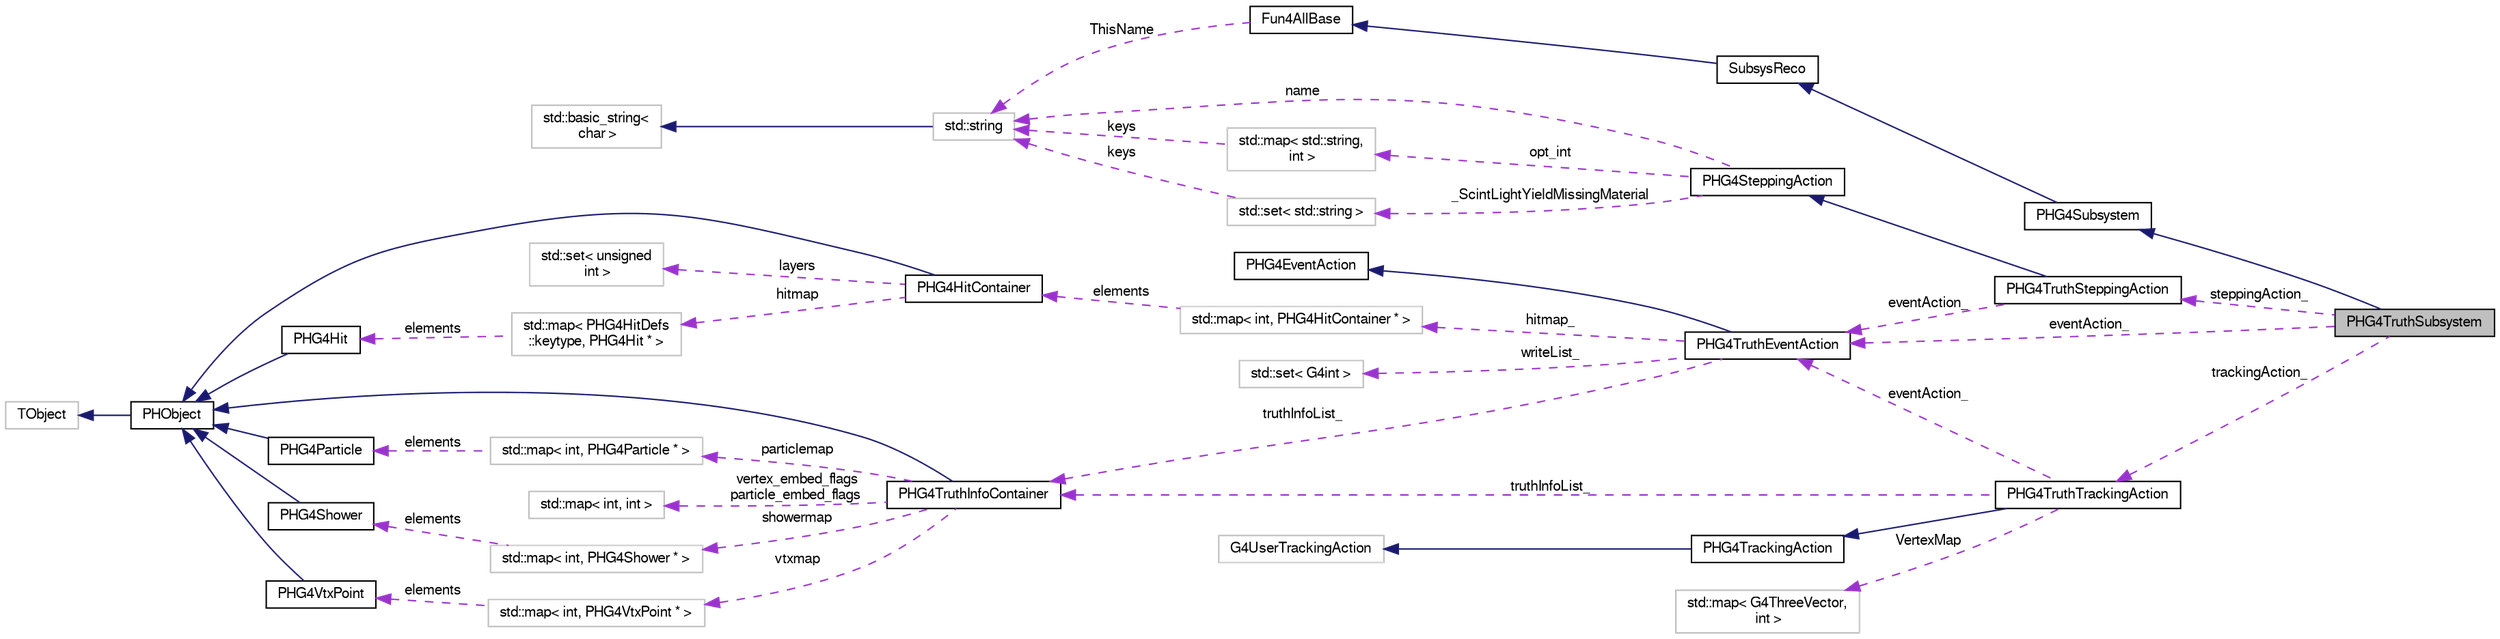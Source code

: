 digraph "PHG4TruthSubsystem"
{
  bgcolor="transparent";
  edge [fontname="FreeSans",fontsize="10",labelfontname="FreeSans",labelfontsize="10"];
  node [fontname="FreeSans",fontsize="10",shape=record];
  rankdir="LR";
  Node1 [label="PHG4TruthSubsystem",height=0.2,width=0.4,color="black", fillcolor="grey75", style="filled" fontcolor="black"];
  Node2 -> Node1 [dir="back",color="midnightblue",fontsize="10",style="solid",fontname="FreeSans"];
  Node2 [label="PHG4Subsystem",height=0.2,width=0.4,color="black",URL="$db/df7/classPHG4Subsystem.html"];
  Node3 -> Node2 [dir="back",color="midnightblue",fontsize="10",style="solid",fontname="FreeSans"];
  Node3 [label="SubsysReco",height=0.2,width=0.4,color="black",URL="$d0/d32/classSubsysReco.html"];
  Node4 -> Node3 [dir="back",color="midnightblue",fontsize="10",style="solid",fontname="FreeSans"];
  Node4 [label="Fun4AllBase",height=0.2,width=0.4,color="black",URL="$d5/dec/classFun4AllBase.html"];
  Node5 -> Node4 [dir="back",color="darkorchid3",fontsize="10",style="dashed",label=" ThisName" ,fontname="FreeSans"];
  Node5 [label="std::string",height=0.2,width=0.4,color="grey75",tooltip="STL class. "];
  Node6 -> Node5 [dir="back",color="midnightblue",fontsize="10",style="solid",fontname="FreeSans"];
  Node6 [label="std::basic_string\<\l char \>",height=0.2,width=0.4,color="grey75",tooltip="STL class. "];
  Node7 -> Node1 [dir="back",color="darkorchid3",fontsize="10",style="dashed",label=" steppingAction_" ,fontname="FreeSans"];
  Node7 [label="PHG4TruthSteppingAction",height=0.2,width=0.4,color="black",URL="$d6/da2/classPHG4TruthSteppingAction.html"];
  Node8 -> Node7 [dir="back",color="midnightblue",fontsize="10",style="solid",fontname="FreeSans"];
  Node8 [label="PHG4SteppingAction",height=0.2,width=0.4,color="black",URL="$df/d3f/classPHG4SteppingAction.html"];
  Node9 -> Node8 [dir="back",color="darkorchid3",fontsize="10",style="dashed",label=" opt_int" ,fontname="FreeSans"];
  Node9 [label="std::map\< std::string,\l int \>",height=0.2,width=0.4,color="grey75"];
  Node5 -> Node9 [dir="back",color="darkorchid3",fontsize="10",style="dashed",label=" keys" ,fontname="FreeSans"];
  Node10 -> Node8 [dir="back",color="darkorchid3",fontsize="10",style="dashed",label=" _ScintLightYieldMissingMaterial" ,fontname="FreeSans"];
  Node10 [label="std::set\< std::string \>",height=0.2,width=0.4,color="grey75"];
  Node5 -> Node10 [dir="back",color="darkorchid3",fontsize="10",style="dashed",label=" keys" ,fontname="FreeSans"];
  Node5 -> Node8 [dir="back",color="darkorchid3",fontsize="10",style="dashed",label=" name" ,fontname="FreeSans"];
  Node11 -> Node7 [dir="back",color="darkorchid3",fontsize="10",style="dashed",label=" eventAction_" ,fontname="FreeSans"];
  Node11 [label="PHG4TruthEventAction",height=0.2,width=0.4,color="black",URL="$dd/d9d/classPHG4TruthEventAction.html"];
  Node12 -> Node11 [dir="back",color="midnightblue",fontsize="10",style="solid",fontname="FreeSans"];
  Node12 [label="PHG4EventAction",height=0.2,width=0.4,color="black",URL="$dc/d39/classPHG4EventAction.html"];
  Node13 -> Node11 [dir="back",color="darkorchid3",fontsize="10",style="dashed",label=" hitmap_" ,fontname="FreeSans"];
  Node13 [label="std::map\< int, PHG4HitContainer * \>",height=0.2,width=0.4,color="grey75"];
  Node14 -> Node13 [dir="back",color="darkorchid3",fontsize="10",style="dashed",label=" elements" ,fontname="FreeSans"];
  Node14 [label="PHG4HitContainer",height=0.2,width=0.4,color="black",URL="$d4/d30/classPHG4HitContainer.html"];
  Node15 -> Node14 [dir="back",color="midnightblue",fontsize="10",style="solid",fontname="FreeSans"];
  Node15 [label="PHObject",height=0.2,width=0.4,color="black",URL="$d9/d24/classPHObject.html"];
  Node16 -> Node15 [dir="back",color="midnightblue",fontsize="10",style="solid",fontname="FreeSans"];
  Node16 [label="TObject",height=0.2,width=0.4,color="grey75"];
  Node17 -> Node14 [dir="back",color="darkorchid3",fontsize="10",style="dashed",label=" layers" ,fontname="FreeSans"];
  Node17 [label="std::set\< unsigned\l int \>",height=0.2,width=0.4,color="grey75"];
  Node18 -> Node14 [dir="back",color="darkorchid3",fontsize="10",style="dashed",label=" hitmap" ,fontname="FreeSans"];
  Node18 [label="std::map\< PHG4HitDefs\l::keytype, PHG4Hit * \>",height=0.2,width=0.4,color="grey75"];
  Node19 -> Node18 [dir="back",color="darkorchid3",fontsize="10",style="dashed",label=" elements" ,fontname="FreeSans"];
  Node19 [label="PHG4Hit",height=0.2,width=0.4,color="black",URL="$d3/d9e/classPHG4Hit.html"];
  Node15 -> Node19 [dir="back",color="midnightblue",fontsize="10",style="solid",fontname="FreeSans"];
  Node20 -> Node11 [dir="back",color="darkorchid3",fontsize="10",style="dashed",label=" writeList_" ,fontname="FreeSans"];
  Node20 [label="std::set\< G4int \>",height=0.2,width=0.4,color="grey75"];
  Node21 -> Node11 [dir="back",color="darkorchid3",fontsize="10",style="dashed",label=" truthInfoList_" ,fontname="FreeSans"];
  Node21 [label="PHG4TruthInfoContainer",height=0.2,width=0.4,color="black",URL="$da/d6c/classPHG4TruthInfoContainer.html"];
  Node15 -> Node21 [dir="back",color="midnightblue",fontsize="10",style="solid",fontname="FreeSans"];
  Node22 -> Node21 [dir="back",color="darkorchid3",fontsize="10",style="dashed",label=" particlemap" ,fontname="FreeSans"];
  Node22 [label="std::map\< int, PHG4Particle * \>",height=0.2,width=0.4,color="grey75"];
  Node23 -> Node22 [dir="back",color="darkorchid3",fontsize="10",style="dashed",label=" elements" ,fontname="FreeSans"];
  Node23 [label="PHG4Particle",height=0.2,width=0.4,color="black",URL="$de/dc9/classPHG4Particle.html"];
  Node15 -> Node23 [dir="back",color="midnightblue",fontsize="10",style="solid",fontname="FreeSans"];
  Node24 -> Node21 [dir="back",color="darkorchid3",fontsize="10",style="dashed",label=" vertex_embed_flags\nparticle_embed_flags" ,fontname="FreeSans"];
  Node24 [label="std::map\< int, int \>",height=0.2,width=0.4,color="grey75"];
  Node25 -> Node21 [dir="back",color="darkorchid3",fontsize="10",style="dashed",label=" showermap" ,fontname="FreeSans"];
  Node25 [label="std::map\< int, PHG4Shower * \>",height=0.2,width=0.4,color="grey75"];
  Node26 -> Node25 [dir="back",color="darkorchid3",fontsize="10",style="dashed",label=" elements" ,fontname="FreeSans"];
  Node26 [label="PHG4Shower",height=0.2,width=0.4,color="black",URL="$db/d88/classPHG4Shower.html"];
  Node15 -> Node26 [dir="back",color="midnightblue",fontsize="10",style="solid",fontname="FreeSans"];
  Node27 -> Node21 [dir="back",color="darkorchid3",fontsize="10",style="dashed",label=" vtxmap" ,fontname="FreeSans"];
  Node27 [label="std::map\< int, PHG4VtxPoint * \>",height=0.2,width=0.4,color="grey75"];
  Node28 -> Node27 [dir="back",color="darkorchid3",fontsize="10",style="dashed",label=" elements" ,fontname="FreeSans"];
  Node28 [label="PHG4VtxPoint",height=0.2,width=0.4,color="black",URL="$d6/d81/classPHG4VtxPoint.html"];
  Node15 -> Node28 [dir="back",color="midnightblue",fontsize="10",style="solid",fontname="FreeSans"];
  Node29 -> Node1 [dir="back",color="darkorchid3",fontsize="10",style="dashed",label=" trackingAction_" ,fontname="FreeSans"];
  Node29 [label="PHG4TruthTrackingAction",height=0.2,width=0.4,color="black",URL="$db/d5c/classPHG4TruthTrackingAction.html"];
  Node30 -> Node29 [dir="back",color="midnightblue",fontsize="10",style="solid",fontname="FreeSans"];
  Node30 [label="PHG4TrackingAction",height=0.2,width=0.4,color="black",URL="$df/d10/classPHG4TrackingAction.html"];
  Node31 -> Node30 [dir="back",color="midnightblue",fontsize="10",style="solid",fontname="FreeSans"];
  Node31 [label="G4UserTrackingAction",height=0.2,width=0.4,color="grey75"];
  Node32 -> Node29 [dir="back",color="darkorchid3",fontsize="10",style="dashed",label=" VertexMap" ,fontname="FreeSans"];
  Node32 [label="std::map\< G4ThreeVector,\l int \>",height=0.2,width=0.4,color="grey75"];
  Node11 -> Node29 [dir="back",color="darkorchid3",fontsize="10",style="dashed",label=" eventAction_" ,fontname="FreeSans"];
  Node21 -> Node29 [dir="back",color="darkorchid3",fontsize="10",style="dashed",label=" truthInfoList_" ,fontname="FreeSans"];
  Node11 -> Node1 [dir="back",color="darkorchid3",fontsize="10",style="dashed",label=" eventAction_" ,fontname="FreeSans"];
}
